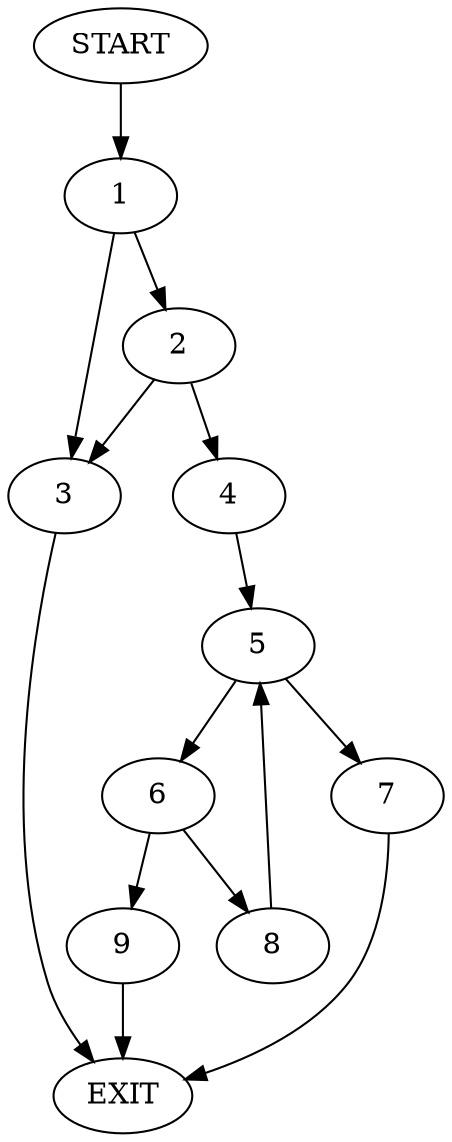 digraph {
0 [label="START"]
10 [label="EXIT"]
0 -> 1
1 -> 2
1 -> 3
3 -> 10
2 -> 3
2 -> 4
4 -> 5
5 -> 6
5 -> 7
7 -> 10
6 -> 8
6 -> 9
9 -> 10
8 -> 5
}
